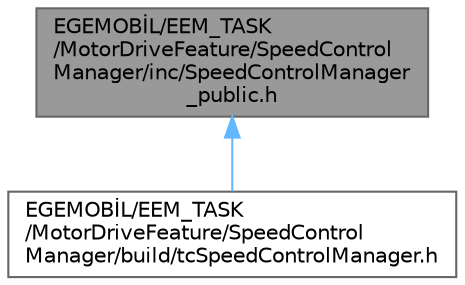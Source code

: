 digraph "EGEMOBİL/EEM_TASK/MotorDriveFeature/SpeedControlManager/inc/SpeedControlManager_public.h"
{
 // LATEX_PDF_SIZE
  bgcolor="transparent";
  edge [fontname=Helvetica,fontsize=10,labelfontname=Helvetica,labelfontsize=10];
  node [fontname=Helvetica,fontsize=10,shape=box,height=0.2,width=0.4];
  Node1 [id="Node000001",label="EGEMOBİL/EEM_TASK\l/MotorDriveFeature/SpeedControl\lManager/inc/SpeedControlManager\l_public.h",height=0.2,width=0.4,color="gray40", fillcolor="grey60", style="filled", fontcolor="black",tooltip="Public header file for the Speed Control Manager."];
  Node1 -> Node2 [id="edge1_Node000001_Node000002",dir="back",color="steelblue1",style="solid",tooltip=" "];
  Node2 [id="Node000002",label="EGEMOBİL/EEM_TASK\l/MotorDriveFeature/SpeedControl\lManager/build/tcSpeedControlManager.h",height=0.2,width=0.4,color="grey40", fillcolor="white", style="filled",URL="$tc_speed_control_manager_8h_source.html",tooltip=" "];
}
